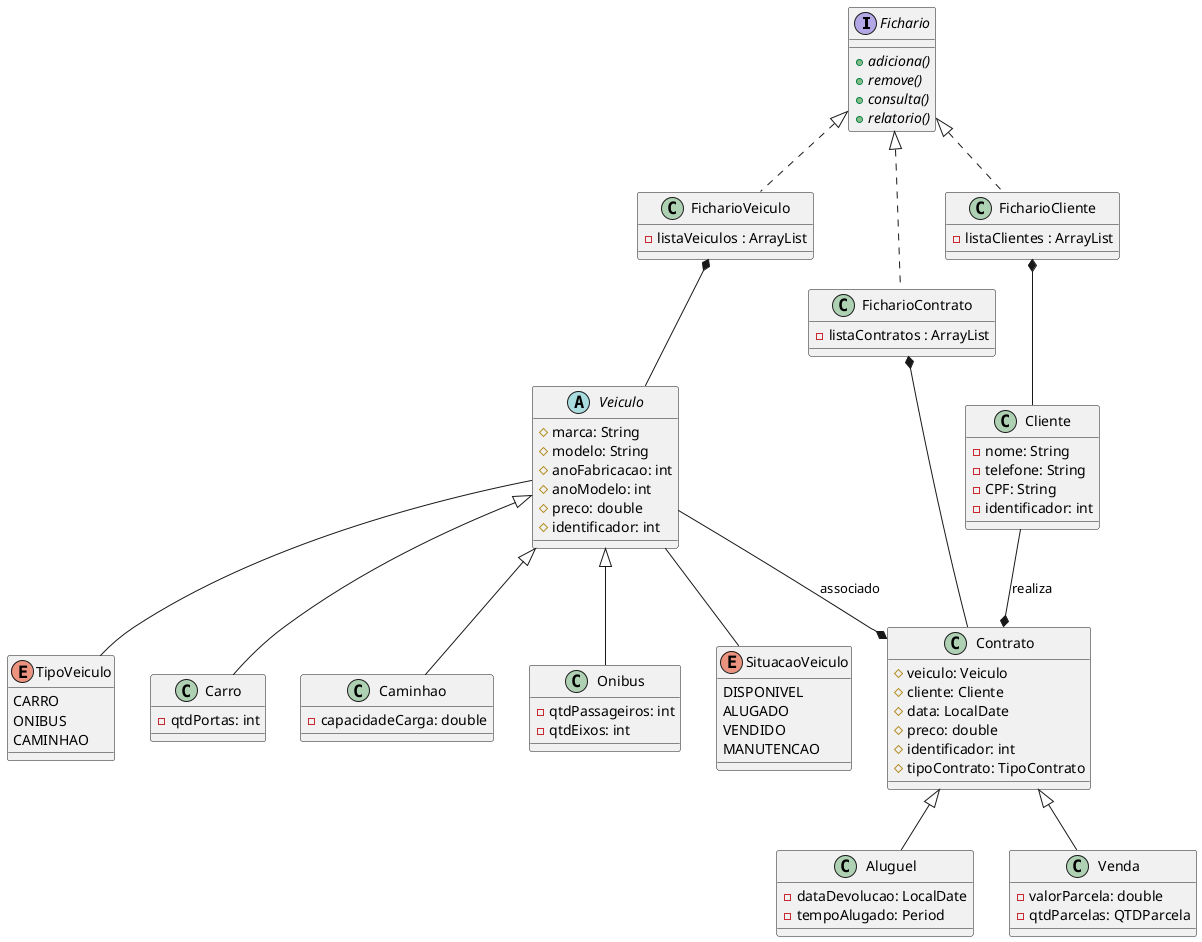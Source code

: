 @startuml tabelaVisual

interface Fichario {
    + {abstract} adiciona()
    + {abstract} remove()
    + {abstract} consulta()
    + {abstract} relatorio()
}

abstract class Veiculo{
    # marca: String
    # modelo: String
    # anoFabricacao: int
    # anoModelo: int
    # preco: double
    # identificador: int
}
enum SituacaoVeiculo {
    DISPONIVEL
    ALUGADO
    VENDIDO
    MANUTENCAO
}

enum TipoVeiculo {
    CARRO
    ONIBUS
    CAMINHAO
}

class Carro extends Veiculo {
    - qtdPortas: int
}

class Caminhao extends Veiculo {
    - capacidadeCarga: double
}

class Onibus extends Veiculo {
    - qtdPassageiros: int
    - qtdEixos: int
}

class Cliente{
    - nome: String
    - telefone: String
    - CPF: String
    - identificador: int
}

class Contrato{
    # veiculo: Veiculo
    # cliente: Cliente
    # data: LocalDate
    # preco: double
    # identificador: int
    # tipoContrato: TipoContrato
}

class Aluguel extends Contrato{
    - dataDevolucao: LocalDate
    - tempoAlugado: Period
}

class Venda extends Contrato {
    - valorParcela: double
    - qtdParcelas: QTDParcela
}

class FicharioVeiculo implements Fichario {
    - listaVeiculos : ArrayList
}

class FicharioCliente implements Fichario {
    - listaClientes : ArrayList
}

class FicharioContrato implements Fichario {
    - listaContratos : ArrayList
}

Veiculo -- TipoVeiculo
Veiculo -- SituacaoVeiculo

FicharioVeiculo *-- Veiculo
FicharioCliente *-- Cliente
FicharioContrato *- Contrato

Cliente --* Contrato: realiza
Veiculo --* Contrato: associado
@enduml